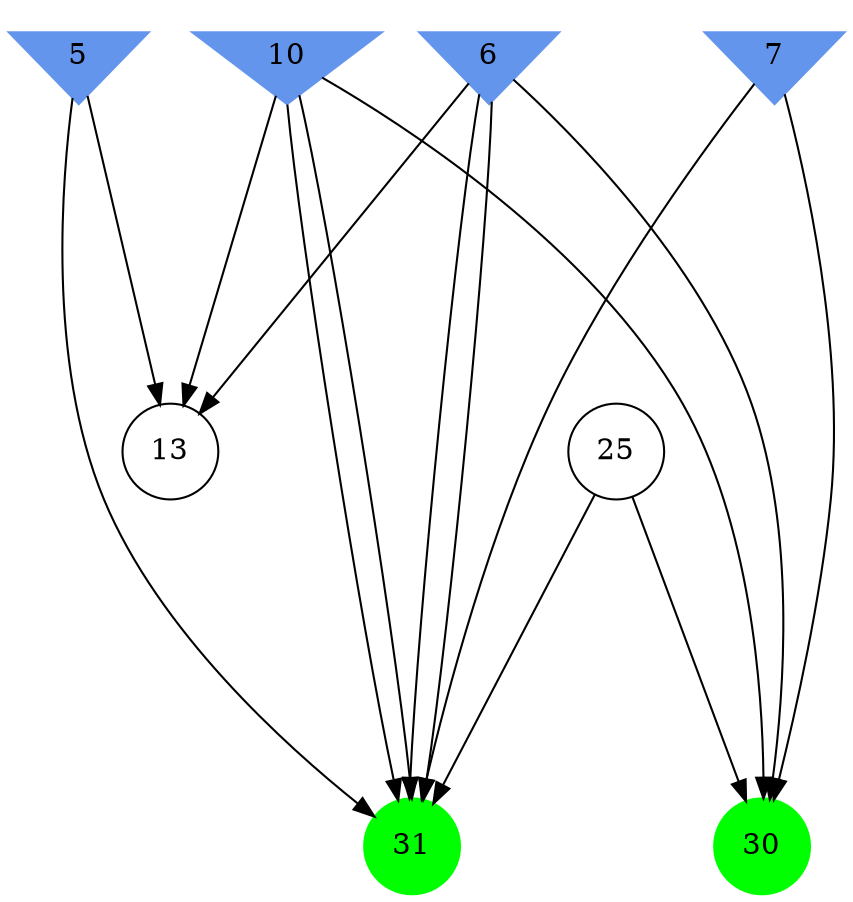 digraph brain {
	ranksep=2.0;
	5 [shape=invtriangle,style=filled,color=cornflowerblue];
	6 [shape=invtriangle,style=filled,color=cornflowerblue];
	7 [shape=invtriangle,style=filled,color=cornflowerblue];
	10 [shape=invtriangle,style=filled,color=cornflowerblue];
	13 [shape=circle,color=black];
	25 [shape=circle,color=black];
	30 [shape=circle,style=filled,color=green];
	31 [shape=circle,style=filled,color=green];
	6	->	31;
	6	->	13;
	5	->	31;
	5	->	13;
	10	->	31;
	10	->	13;
	25	->	31;
	25	->	30;
	7	->	31;
	7	->	30;
	6	->	31;
	6	->	30;
	10	->	31;
	10	->	30;
	{ rank=same; 5; 6; 7; 10; }
	{ rank=same; 13; 25; }
	{ rank=same; 30; 31; }
}
